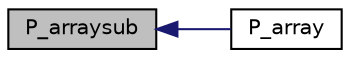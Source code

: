 digraph "P_arraysub"
{
  edge [fontname="Helvetica",fontsize="10",labelfontname="Helvetica",labelfontsize="10"];
  node [fontname="Helvetica",fontsize="10",shape=record];
  rankdir="LR";
  Node401 [label="P_arraysub",height=0.2,width=0.4,color="black", fillcolor="grey75", style="filled", fontcolor="black"];
  Node401 -> Node402 [dir="back",color="midnightblue",fontsize="10",style="solid",fontname="Helvetica"];
  Node402 [label="P_array",height=0.2,width=0.4,color="black", fillcolor="white", style="filled",URL="$atlast_8c.html#afd84042acb9a6c69ddcde2b7f4a1eca1"];
}
